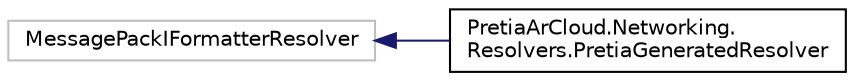 digraph "Graphical Class Hierarchy"
{
 // LATEX_PDF_SIZE
  edge [fontname="Helvetica",fontsize="10",labelfontname="Helvetica",labelfontsize="10"];
  node [fontname="Helvetica",fontsize="10",shape=record];
  rankdir="LR";
  Node88 [label="MessagePackIFormatterResolver",height=0.2,width=0.4,color="grey75", fillcolor="white", style="filled",tooltip=" "];
  Node88 -> Node0 [dir="back",color="midnightblue",fontsize="10",style="solid",fontname="Helvetica"];
  Node0 [label="PretiaArCloud.Networking.\lResolvers.PretiaGeneratedResolver",height=0.2,width=0.4,color="black", fillcolor="white", style="filled",URL="$classPretiaArCloud_1_1Networking_1_1Resolvers_1_1PretiaGeneratedResolver.html",tooltip=" "];
}
